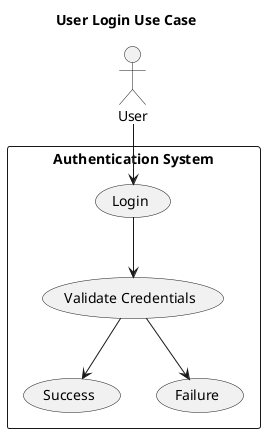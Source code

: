 @startuml
title User Login Use Case

actor User
rectangle "Authentication System" {
    User --> (Login)
    (Login) --> (Validate Credentials)
    (Validate Credentials) --> (Success)
    (Validate Credentials) --> (Failure)
}

@enduml
